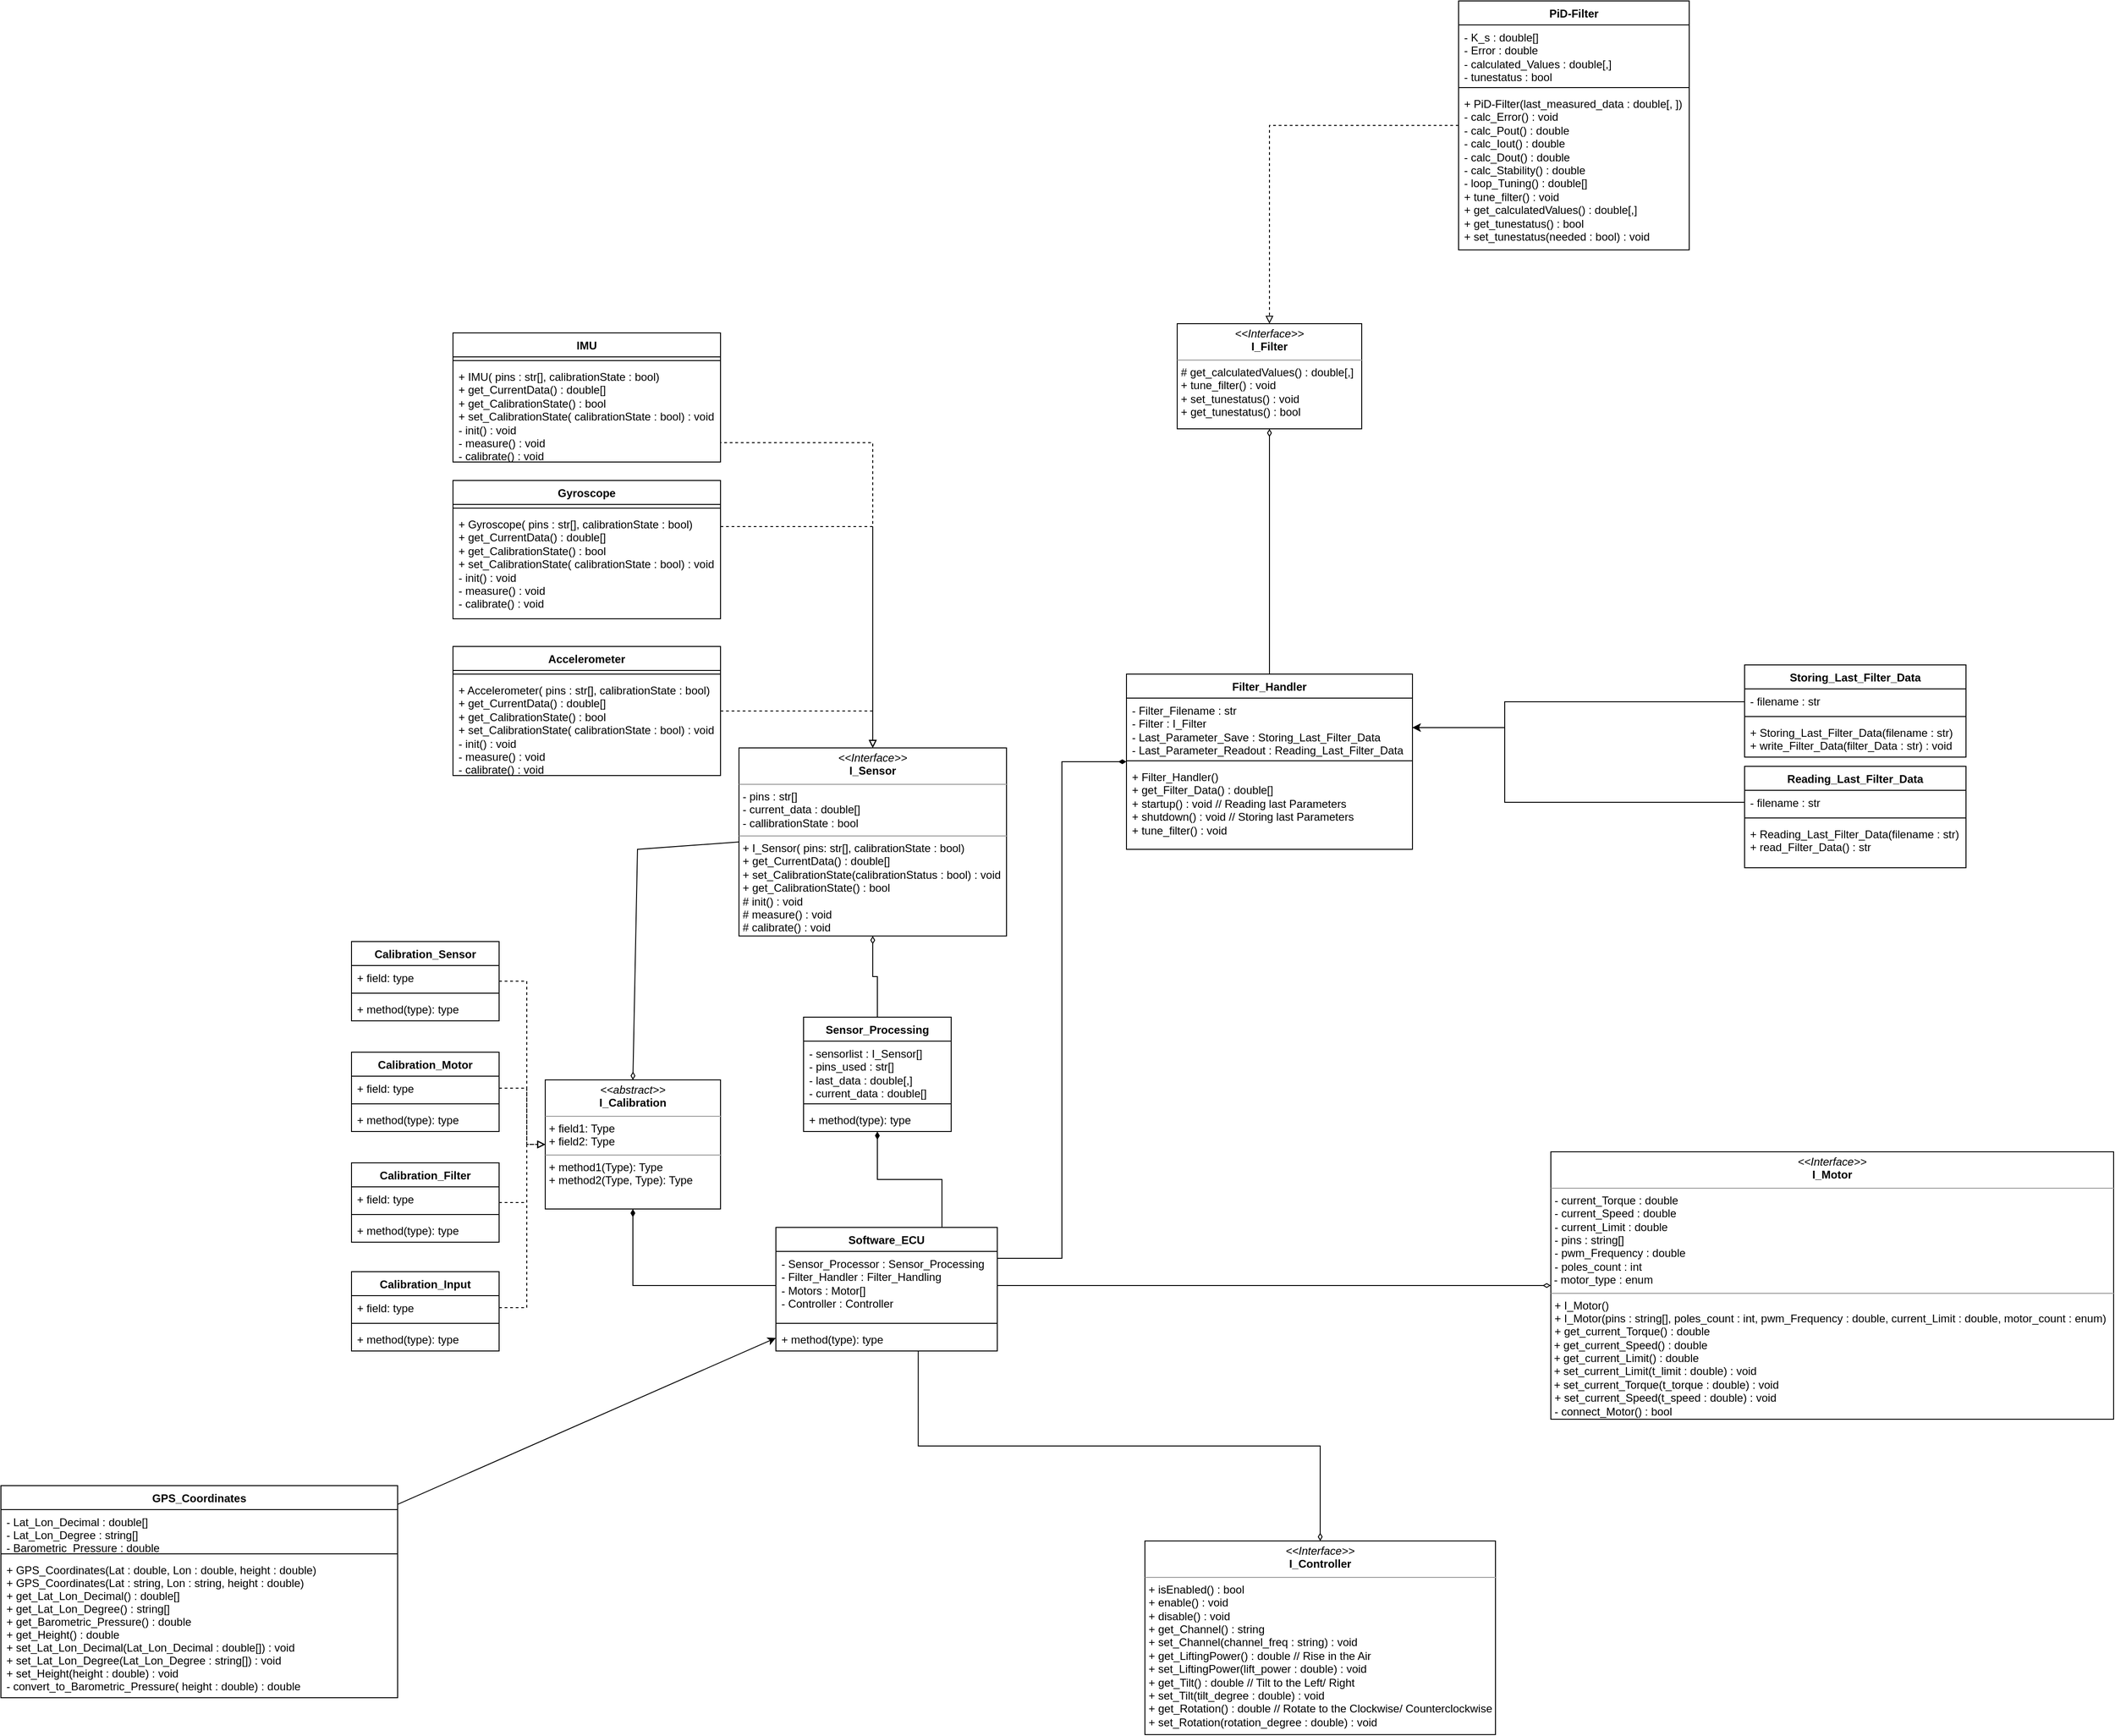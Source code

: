 <mxfile>
    <diagram name="Seite-1" id="ypyV-tqG9iYqlbsBcxX9">
        <mxGraphModel dx="1625" dy="1736" grid="1" gridSize="10" guides="1" tooltips="1" connect="1" arrows="1" fold="1" page="1" pageScale="1" pageWidth="827" pageHeight="1169" math="0" shadow="0">
            <root>
                <mxCell id="0"/>
                <mxCell id="1" parent="0"/>
                <mxCell id="d5j1PxIbvWyg9LzeXN8p-49" style="edgeStyle=orthogonalEdgeStyle;rounded=0;orthogonalLoop=1;jettySize=auto;html=1;startArrow=diamondThin;startFill=0;endArrow=none;endFill=0;" parent="1" source="d5j1PxIbvWyg9LzeXN8p-5" target="d5j1PxIbvWyg9LzeXN8p-45" edge="1">
                    <mxGeometry relative="1" as="geometry"/>
                </mxCell>
                <mxCell id="d5j1PxIbvWyg9LzeXN8p-5" value="&lt;p style=&quot;margin:0px;margin-top:4px;text-align:center;&quot;&gt;&lt;i&gt;&amp;lt;&amp;lt;Interface&amp;gt;&amp;gt;&lt;/i&gt;&lt;br&gt;&lt;b&gt;I_Sensor&lt;/b&gt;&lt;/p&gt;&lt;hr size=&quot;1&quot;&gt;&lt;p style=&quot;margin:0px;margin-left:4px;&quot;&gt;- pins : str[]&lt;br&gt;- current_data : double[]&lt;/p&gt;&lt;p style=&quot;margin:0px;margin-left:4px;&quot;&gt;- callibrationState : bool&lt;/p&gt;&lt;hr size=&quot;1&quot;&gt;&lt;p style=&quot;margin:0px;margin-left:4px;&quot;&gt;+ I_Sensor( pins: str[], calibrationState : bool)&lt;/p&gt;&lt;p style=&quot;margin:0px;margin-left:4px;&quot;&gt;+ get_CurrentData() : double[]&lt;/p&gt;&lt;p style=&quot;margin:0px;margin-left:4px;&quot;&gt;+ set_CalibrationState(calibrationStatus : bool) : void&lt;/p&gt;&lt;p style=&quot;margin:0px;margin-left:4px;&quot;&gt;+ get_CalibrationState() : bool&lt;/p&gt;&lt;p style=&quot;margin:0px;margin-left:4px;&quot;&gt;# init() : void&lt;/p&gt;&lt;p style=&quot;margin:0px;margin-left:4px;&quot;&gt;# measure() : void&lt;/p&gt;&lt;p style=&quot;margin:0px;margin-left:4px;&quot;&gt;# calibrate() : void&lt;/p&gt;" style="verticalAlign=top;align=left;overflow=fill;fontSize=12;fontFamily=Helvetica;html=1;whiteSpace=wrap;" parent="1" vertex="1">
                    <mxGeometry x="20" y="-210" width="290" height="204" as="geometry"/>
                </mxCell>
                <mxCell id="d5j1PxIbvWyg9LzeXN8p-52" style="edgeStyle=orthogonalEdgeStyle;rounded=0;orthogonalLoop=1;jettySize=auto;html=1;exitX=0.5;exitY=1;exitDx=0;exitDy=0;entryX=0.5;entryY=0;entryDx=0;entryDy=0;startArrow=diamondThin;startFill=0;endArrow=none;endFill=0;" parent="1" source="d5j1PxIbvWyg9LzeXN8p-10" target="d5j1PxIbvWyg9LzeXN8p-41" edge="1">
                    <mxGeometry relative="1" as="geometry"/>
                </mxCell>
                <mxCell id="d5j1PxIbvWyg9LzeXN8p-10" value="&lt;p style=&quot;margin:0px;margin-top:4px;text-align:center;&quot;&gt;&lt;i&gt;&amp;lt;&amp;lt;Interface&amp;gt;&amp;gt;&lt;/i&gt;&lt;br&gt;&lt;b&gt;I_Filter&lt;/b&gt;&lt;/p&gt;&lt;hr size=&quot;1&quot;&gt;&lt;p style=&quot;margin:0px;margin-left:4px;&quot;&gt;# get_calculatedValues() : double[,]&lt;/p&gt;&lt;p style=&quot;margin:0px;margin-left:4px;&quot;&gt;+ tune_filter() : void&lt;/p&gt;&lt;p style=&quot;margin:0px;margin-left:4px;&quot;&gt;+ set_tunestatus() : void&lt;/p&gt;&lt;p style=&quot;margin:0px;margin-left:4px;&quot;&gt;+ get_tunestatus() : bool&lt;/p&gt;" style="verticalAlign=top;align=left;overflow=fill;fontSize=12;fontFamily=Helvetica;html=1;whiteSpace=wrap;" parent="1" vertex="1">
                    <mxGeometry x="495" y="-670" width="200" height="114" as="geometry"/>
                </mxCell>
                <mxCell id="d5j1PxIbvWyg9LzeXN8p-19" style="edgeStyle=orthogonalEdgeStyle;rounded=0;orthogonalLoop=1;jettySize=auto;html=1;entryX=0.5;entryY=0;entryDx=0;entryDy=0;endArrow=block;endFill=0;dashed=1;" parent="1" source="d5j1PxIbvWyg9LzeXN8p-11" target="d5j1PxIbvWyg9LzeXN8p-10" edge="1">
                    <mxGeometry relative="1" as="geometry"/>
                </mxCell>
                <mxCell id="d5j1PxIbvWyg9LzeXN8p-11" value="PiD-Filter" style="swimlane;fontStyle=1;align=center;verticalAlign=top;childLayout=stackLayout;horizontal=1;startSize=26;horizontalStack=0;resizeParent=1;resizeParentMax=0;resizeLast=0;collapsible=1;marginBottom=0;whiteSpace=wrap;html=1;" parent="1" vertex="1">
                    <mxGeometry x="800" y="-1020" width="250" height="270" as="geometry"/>
                </mxCell>
                <mxCell id="d5j1PxIbvWyg9LzeXN8p-12" value="- K_s : double[]&lt;br&gt;- Error : double&lt;br&gt;- calculated_Values : double[,]&lt;br&gt;- tunestatus : bool" style="text;strokeColor=none;fillColor=none;align=left;verticalAlign=top;spacingLeft=4;spacingRight=4;overflow=hidden;rotatable=0;points=[[0,0.5],[1,0.5]];portConstraint=eastwest;whiteSpace=wrap;html=1;" parent="d5j1PxIbvWyg9LzeXN8p-11" vertex="1">
                    <mxGeometry y="26" width="250" height="64" as="geometry"/>
                </mxCell>
                <mxCell id="d5j1PxIbvWyg9LzeXN8p-13" value="" style="line;strokeWidth=1;fillColor=none;align=left;verticalAlign=middle;spacingTop=-1;spacingLeft=3;spacingRight=3;rotatable=0;labelPosition=right;points=[];portConstraint=eastwest;strokeColor=inherit;" parent="d5j1PxIbvWyg9LzeXN8p-11" vertex="1">
                    <mxGeometry y="90" width="250" height="8" as="geometry"/>
                </mxCell>
                <mxCell id="d5j1PxIbvWyg9LzeXN8p-14" value="+ PiD-Filter(last_measured_data : double[, ])&lt;br&gt;- calc_Error() : void&lt;br&gt;- calc_Pout() : double&lt;br&gt;- calc_Iout() : double&lt;br&gt;- calc_Dout() : double&lt;br&gt;- calc_Stability() : double&lt;br&gt;- loop_Tuning() : double[]&lt;br&gt;+ tune_filter() : void&lt;br style=&quot;border-color: var(--border-color);&quot;&gt;+ get_calculatedValues() : double[,]&lt;br&gt;+ get_tunestatus() : bool&lt;br&gt;+ set_tunestatus(needed : bool) : void" style="text;strokeColor=none;fillColor=none;align=left;verticalAlign=top;spacingLeft=4;spacingRight=4;overflow=hidden;rotatable=0;points=[[0,0.5],[1,0.5]];portConstraint=eastwest;whiteSpace=wrap;html=1;" parent="d5j1PxIbvWyg9LzeXN8p-11" vertex="1">
                    <mxGeometry y="98" width="250" height="172" as="geometry"/>
                </mxCell>
                <mxCell id="d5j1PxIbvWyg9LzeXN8p-21" value="Software_ECU" style="swimlane;fontStyle=1;align=center;verticalAlign=top;childLayout=stackLayout;horizontal=1;startSize=26;horizontalStack=0;resizeParent=1;resizeParentMax=0;resizeLast=0;collapsible=1;marginBottom=0;whiteSpace=wrap;html=1;" parent="1" vertex="1">
                    <mxGeometry x="60" y="310" width="240" height="134" as="geometry"/>
                </mxCell>
                <mxCell id="d5j1PxIbvWyg9LzeXN8p-22" value="- Sensor_Processor : Sensor_Processing&lt;br&gt;- Filter_Handler : Filter_Handling&lt;br&gt;- Motors : Motor[]&lt;br&gt;- Controller : Controller" style="text;strokeColor=none;fillColor=none;align=left;verticalAlign=top;spacingLeft=4;spacingRight=4;overflow=hidden;rotatable=0;points=[[0,0.5],[1,0.5]];portConstraint=eastwest;whiteSpace=wrap;html=1;" parent="d5j1PxIbvWyg9LzeXN8p-21" vertex="1">
                    <mxGeometry y="26" width="240" height="74" as="geometry"/>
                </mxCell>
                <mxCell id="d5j1PxIbvWyg9LzeXN8p-23" value="" style="line;strokeWidth=1;fillColor=none;align=left;verticalAlign=middle;spacingTop=-1;spacingLeft=3;spacingRight=3;rotatable=0;labelPosition=right;points=[];portConstraint=eastwest;strokeColor=inherit;" parent="d5j1PxIbvWyg9LzeXN8p-21" vertex="1">
                    <mxGeometry y="100" width="240" height="8" as="geometry"/>
                </mxCell>
                <mxCell id="d5j1PxIbvWyg9LzeXN8p-24" value="+ method(type): type" style="text;strokeColor=none;fillColor=none;align=left;verticalAlign=top;spacingLeft=4;spacingRight=4;overflow=hidden;rotatable=0;points=[[0,0.5],[1,0.5]];portConstraint=eastwest;whiteSpace=wrap;html=1;" parent="d5j1PxIbvWyg9LzeXN8p-21" vertex="1">
                    <mxGeometry y="108" width="240" height="26" as="geometry"/>
                </mxCell>
                <mxCell id="d5j1PxIbvWyg9LzeXN8p-29" style="edgeStyle=orthogonalEdgeStyle;rounded=0;orthogonalLoop=1;jettySize=auto;html=1;entryX=1;entryY=0.5;entryDx=0;entryDy=0;startArrow=diamondThin;startFill=0;endArrow=none;endFill=0;" parent="1" source="d5j1PxIbvWyg9LzeXN8p-25" target="d5j1PxIbvWyg9LzeXN8p-22" edge="1">
                    <mxGeometry relative="1" as="geometry"/>
                </mxCell>
                <mxCell id="d5j1PxIbvWyg9LzeXN8p-25" value="&lt;p style=&quot;margin:0px;margin-top:4px;text-align:center;&quot;&gt;&lt;i&gt;&amp;lt;&amp;lt;Interface&amp;gt;&amp;gt;&lt;/i&gt;&lt;br&gt;&lt;b&gt;I_Motor&lt;/b&gt;&lt;/p&gt;&lt;hr size=&quot;1&quot;&gt;&lt;p style=&quot;margin:0px;margin-left:4px;&quot;&gt;- current_Torque : double&lt;/p&gt;&lt;p style=&quot;margin:0px;margin-left:4px;&quot;&gt;- current_Speed : double&lt;/p&gt;&lt;p style=&quot;border-color: var(--border-color); margin: 0px 0px 0px 4px;&quot;&gt;- current_Limit : double&lt;/p&gt;&lt;p style=&quot;margin:0px;margin-left:4px;&quot;&gt;- pins : string[]&lt;br&gt;&lt;/p&gt;&lt;p style=&quot;margin:0px;margin-left:4px;&quot;&gt;- pwm_Frequency : double&lt;/p&gt;&lt;p style=&quot;margin:0px;margin-left:4px;&quot;&gt;&lt;span style=&quot;background-color: initial;&quot;&gt;- poles_count : int&lt;/span&gt;&lt;br&gt;&lt;/p&gt;&amp;nbsp;- motor_type : enum&lt;hr size=&quot;1&quot;&gt;&lt;p style=&quot;margin:0px;margin-left:4px;&quot;&gt;+ I_Motor()&lt;/p&gt;&lt;p style=&quot;margin:0px;margin-left:4px;&quot;&gt;+ I_Motor(pins : string[], poles_count : int, pwm_Frequency : double, current_Limit : double, motor_count : enum)&lt;/p&gt;&lt;p style=&quot;margin:0px;margin-left:4px;&quot;&gt;+ get_current_Torque() : double&lt;/p&gt;&lt;p style=&quot;margin:0px;margin-left:4px;&quot;&gt;&lt;/p&gt;&amp;nbsp;+ get_current_Speed() : double&lt;br&gt;&amp;nbsp;+ get_current_Limit() : double&lt;br style=&quot;border-color: var(--border-color);&quot;&gt;&amp;nbsp;+ set_current_Limit(t_limit : double) : void&lt;br&gt;&amp;nbsp;+ set_current_Torque(t_torque : double) : void&lt;br&gt;&lt;p style=&quot;margin:0px;margin-left:4px;&quot;&gt;+ set_current_Speed(t_speed : double) : void&lt;br&gt;&lt;/p&gt;&lt;p style=&quot;margin:0px;margin-left:4px;&quot;&gt;- connect_Motor() : bool&lt;/p&gt;&lt;p style=&quot;margin:0px;margin-left:4px;&quot;&gt;&lt;br&gt;&lt;/p&gt;" style="verticalAlign=top;align=left;overflow=fill;fontSize=12;fontFamily=Helvetica;html=1;whiteSpace=wrap;" parent="1" vertex="1">
                    <mxGeometry x="900" y="228" width="610" height="290" as="geometry"/>
                </mxCell>
                <mxCell id="d5j1PxIbvWyg9LzeXN8p-30" style="edgeStyle=orthogonalEdgeStyle;rounded=0;orthogonalLoop=1;jettySize=auto;html=1;entryX=0.643;entryY=0.984;entryDx=0;entryDy=0;startArrow=diamondThin;startFill=0;endArrow=none;endFill=0;entryPerimeter=0;" parent="1" source="d5j1PxIbvWyg9LzeXN8p-26" target="d5j1PxIbvWyg9LzeXN8p-24" edge="1">
                    <mxGeometry relative="1" as="geometry"/>
                </mxCell>
                <mxCell id="d5j1PxIbvWyg9LzeXN8p-26" value="&lt;p style=&quot;margin:0px;margin-top:4px;text-align:center;&quot;&gt;&lt;i&gt;&amp;lt;&amp;lt;Interface&amp;gt;&amp;gt;&lt;/i&gt;&lt;br&gt;&lt;b&gt;I_Controller&lt;/b&gt;&lt;/p&gt;&lt;hr size=&quot;1&quot;&gt;&lt;p style=&quot;margin:0px;margin-left:4px;&quot;&gt;+ isEnabled() : bool&lt;/p&gt;&lt;p style=&quot;margin:0px;margin-left:4px;&quot;&gt;+ enable() : void&lt;/p&gt;&lt;p style=&quot;margin:0px;margin-left:4px;&quot;&gt;+ disable() : void&lt;/p&gt;&lt;p style=&quot;margin:0px;margin-left:4px;&quot;&gt;+ get_Channel() : string&lt;/p&gt;&lt;p style=&quot;margin:0px;margin-left:4px;&quot;&gt;+ set_Channel(channel_freq : string) : void&lt;/p&gt;&lt;p style=&quot;margin:0px;margin-left:4px;&quot;&gt;+ get_LiftingPower() : double // Rise in the Air&lt;/p&gt;&lt;p style=&quot;scrollbar-color: light-dark(#e2e2e2, #4b4b4b)&lt;br/&gt;&#x9;&#x9;&#x9;&#x9;&#x9;light-dark(#fbfbfb, var(--dark-panel-color)); margin: 0px 0px 0px 4px;&quot;&gt;+ set_LiftingPower(lift_power : double) : void&lt;/p&gt;&lt;p style=&quot;scrollbar-color: light-dark(#e2e2e2, #4b4b4b)&lt;br/&gt;&#x9;&#x9;&#x9;&#x9;&#x9;light-dark(#fbfbfb, var(--dark-panel-color)); margin: 0px 0px 0px 4px;&quot;&gt;+ get_Tilt() : double // Tilt to the Left/ Right&lt;/p&gt;&lt;p style=&quot;scrollbar-color: light-dark(#e2e2e2, #4b4b4b)&lt;br/&gt;&#x9;&#x9;&#x9;&#x9;&#x9;light-dark(#fbfbfb, var(--dark-panel-color)); margin: 0px 0px 0px 4px;&quot;&gt;+ set_Tilt(tilt_degree : double) : void&lt;/p&gt;&lt;p style=&quot;scrollbar-color: light-dark(#e2e2e2, #4b4b4b)&lt;br/&gt;&#x9;&#x9;&#x9;&#x9;&#x9;light-dark(#fbfbfb, var(--dark-panel-color)); margin: 0px 0px 0px 4px;&quot;&gt;+ get_Rotation() : double // Rotate to the Clockwise/ Counterclockwise&lt;/p&gt;&lt;p style=&quot;scrollbar-color: light-dark(#e2e2e2, #4b4b4b)&lt;br/&gt;&#x9;&#x9;&#x9;&#x9;&#x9;light-dark(#fbfbfb, var(--dark-panel-color)); margin: 0px 0px 0px 4px;&quot;&gt;+ set_Rotation(rotation_degree : double) : void&lt;/p&gt;&lt;p style=&quot;scrollbar-color: light-dark(#e2e2e2, #4b4b4b)&lt;br/&gt;&#x9;&#x9;&#x9;&#x9;&#x9;light-dark(#fbfbfb, var(--dark-panel-color)); margin: 0px 0px 0px 4px;&quot;&gt;&lt;br style=&quot;color: rgb(63, 63, 63); scrollbar-color: light-dark(#e2e2e2, #4b4b4b)&lt;br/&gt;&#x9;&#x9;&#x9;&#x9;&#x9;light-dark(#fbfbfb, var(--dark-panel-color));&quot;&gt;&lt;/p&gt;" style="verticalAlign=top;align=left;overflow=fill;fontSize=12;fontFamily=Helvetica;html=1;whiteSpace=wrap;" parent="1" vertex="1">
                    <mxGeometry x="460" y="650" width="380" height="210" as="geometry"/>
                </mxCell>
                <mxCell id="d5j1PxIbvWyg9LzeXN8p-54" style="edgeStyle=orthogonalEdgeStyle;rounded=0;orthogonalLoop=1;jettySize=auto;html=1;entryX=1;entryY=0.5;entryDx=0;entryDy=0;exitX=0;exitY=0.5;exitDx=0;exitDy=0;" parent="1" source="d5j1PxIbvWyg9LzeXN8p-32" target="d5j1PxIbvWyg9LzeXN8p-42" edge="1">
                    <mxGeometry relative="1" as="geometry">
                        <Array as="points">
                            <mxPoint x="850" y="-151"/>
                            <mxPoint x="850" y="-232"/>
                        </Array>
                    </mxGeometry>
                </mxCell>
                <mxCell id="d5j1PxIbvWyg9LzeXN8p-31" value="Reading_Last_Filter_Data" style="swimlane;fontStyle=1;align=center;verticalAlign=top;childLayout=stackLayout;horizontal=1;startSize=26;horizontalStack=0;resizeParent=1;resizeParentMax=0;resizeLast=0;collapsible=1;marginBottom=0;whiteSpace=wrap;html=1;" parent="1" vertex="1">
                    <mxGeometry x="1110" y="-190" width="240" height="110" as="geometry"/>
                </mxCell>
                <mxCell id="d5j1PxIbvWyg9LzeXN8p-32" value="- filename : str" style="text;strokeColor=none;fillColor=none;align=left;verticalAlign=top;spacingLeft=4;spacingRight=4;overflow=hidden;rotatable=0;points=[[0,0.5],[1,0.5]];portConstraint=eastwest;whiteSpace=wrap;html=1;" parent="d5j1PxIbvWyg9LzeXN8p-31" vertex="1">
                    <mxGeometry y="26" width="240" height="26" as="geometry"/>
                </mxCell>
                <mxCell id="d5j1PxIbvWyg9LzeXN8p-33" value="" style="line;strokeWidth=1;fillColor=none;align=left;verticalAlign=middle;spacingTop=-1;spacingLeft=3;spacingRight=3;rotatable=0;labelPosition=right;points=[];portConstraint=eastwest;strokeColor=inherit;" parent="d5j1PxIbvWyg9LzeXN8p-31" vertex="1">
                    <mxGeometry y="52" width="240" height="8" as="geometry"/>
                </mxCell>
                <mxCell id="d5j1PxIbvWyg9LzeXN8p-34" value="+ Reading_Last_Filter_Data(filename : str)&lt;br&gt;+ read_Filter_Data() : str" style="text;strokeColor=none;fillColor=none;align=left;verticalAlign=top;spacingLeft=4;spacingRight=4;overflow=hidden;rotatable=0;points=[[0,0.5],[1,0.5]];portConstraint=eastwest;whiteSpace=wrap;html=1;" parent="d5j1PxIbvWyg9LzeXN8p-31" vertex="1">
                    <mxGeometry y="60" width="240" height="50" as="geometry"/>
                </mxCell>
                <mxCell id="d5j1PxIbvWyg9LzeXN8p-53" style="edgeStyle=orthogonalEdgeStyle;rounded=0;orthogonalLoop=1;jettySize=auto;html=1;entryX=1;entryY=0.5;entryDx=0;entryDy=0;exitX=0;exitY=0.5;exitDx=0;exitDy=0;" parent="1" source="d5j1PxIbvWyg9LzeXN8p-37" target="d5j1PxIbvWyg9LzeXN8p-42" edge="1">
                    <mxGeometry relative="1" as="geometry">
                        <Array as="points">
                            <mxPoint x="850" y="-260"/>
                            <mxPoint x="850" y="-232"/>
                        </Array>
                    </mxGeometry>
                </mxCell>
                <mxCell id="d5j1PxIbvWyg9LzeXN8p-36" value="Storing_Last_Filter_Data" style="swimlane;fontStyle=1;align=center;verticalAlign=top;childLayout=stackLayout;horizontal=1;startSize=26;horizontalStack=0;resizeParent=1;resizeParentMax=0;resizeLast=0;collapsible=1;marginBottom=0;whiteSpace=wrap;html=1;" parent="1" vertex="1">
                    <mxGeometry x="1110" y="-300" width="240" height="100" as="geometry"/>
                </mxCell>
                <mxCell id="d5j1PxIbvWyg9LzeXN8p-37" value="- filename : str" style="text;strokeColor=none;fillColor=none;align=left;verticalAlign=top;spacingLeft=4;spacingRight=4;overflow=hidden;rotatable=0;points=[[0,0.5],[1,0.5]];portConstraint=eastwest;whiteSpace=wrap;html=1;" parent="d5j1PxIbvWyg9LzeXN8p-36" vertex="1">
                    <mxGeometry y="26" width="240" height="26" as="geometry"/>
                </mxCell>
                <mxCell id="d5j1PxIbvWyg9LzeXN8p-38" value="" style="line;strokeWidth=1;fillColor=none;align=left;verticalAlign=middle;spacingTop=-1;spacingLeft=3;spacingRight=3;rotatable=0;labelPosition=right;points=[];portConstraint=eastwest;strokeColor=inherit;" parent="d5j1PxIbvWyg9LzeXN8p-36" vertex="1">
                    <mxGeometry y="52" width="240" height="8" as="geometry"/>
                </mxCell>
                <mxCell id="d5j1PxIbvWyg9LzeXN8p-39" value="+ Storing_Last_Filter_Data(filename : str)&lt;br&gt;+ write_Filter_Data(filter_Data : str) : void" style="text;strokeColor=none;fillColor=none;align=left;verticalAlign=top;spacingLeft=4;spacingRight=4;overflow=hidden;rotatable=0;points=[[0,0.5],[1,0.5]];portConstraint=eastwest;whiteSpace=wrap;html=1;" parent="d5j1PxIbvWyg9LzeXN8p-36" vertex="1">
                    <mxGeometry y="60" width="240" height="40" as="geometry"/>
                </mxCell>
                <mxCell id="d5j1PxIbvWyg9LzeXN8p-50" style="edgeStyle=orthogonalEdgeStyle;rounded=0;orthogonalLoop=1;jettySize=auto;html=1;entryX=1;entryY=0.25;entryDx=0;entryDy=0;startArrow=diamondThin;startFill=1;endArrow=none;endFill=0;" parent="1" source="d5j1PxIbvWyg9LzeXN8p-41" target="d5j1PxIbvWyg9LzeXN8p-21" edge="1">
                    <mxGeometry relative="1" as="geometry"/>
                </mxCell>
                <mxCell id="d5j1PxIbvWyg9LzeXN8p-41" value="Filter_Handler" style="swimlane;fontStyle=1;align=center;verticalAlign=top;childLayout=stackLayout;horizontal=1;startSize=26;horizontalStack=0;resizeParent=1;resizeParentMax=0;resizeLast=0;collapsible=1;marginBottom=0;whiteSpace=wrap;html=1;" parent="1" vertex="1">
                    <mxGeometry x="440" y="-290" width="310" height="190" as="geometry"/>
                </mxCell>
                <mxCell id="d5j1PxIbvWyg9LzeXN8p-42" value="- Filter_Filename : str&lt;br&gt;- Filter : I_Filter&lt;br&gt;- Last_Parameter_Save : Storing_Last_Filter_Data&amp;nbsp;&lt;br&gt;- Last_Parameter_Readout : Reading_Last_Filter_Data" style="text;strokeColor=none;fillColor=none;align=left;verticalAlign=top;spacingLeft=4;spacingRight=4;overflow=hidden;rotatable=0;points=[[0,0.5],[1,0.5]];portConstraint=eastwest;whiteSpace=wrap;html=1;" parent="d5j1PxIbvWyg9LzeXN8p-41" vertex="1">
                    <mxGeometry y="26" width="310" height="64" as="geometry"/>
                </mxCell>
                <mxCell id="d5j1PxIbvWyg9LzeXN8p-43" value="" style="line;strokeWidth=1;fillColor=none;align=left;verticalAlign=middle;spacingTop=-1;spacingLeft=3;spacingRight=3;rotatable=0;labelPosition=right;points=[];portConstraint=eastwest;strokeColor=inherit;" parent="d5j1PxIbvWyg9LzeXN8p-41" vertex="1">
                    <mxGeometry y="90" width="310" height="8" as="geometry"/>
                </mxCell>
                <mxCell id="d5j1PxIbvWyg9LzeXN8p-44" value="+ Filter_Handler()&lt;br&gt;+ get_Filter_Data() : double[]&lt;br&gt;+ startup() : void // Reading last Parameters&lt;br&gt;+ shutdown() : void // Storing last Parameters&lt;br&gt;+ tune_filter() : void" style="text;strokeColor=none;fillColor=none;align=left;verticalAlign=top;spacingLeft=4;spacingRight=4;overflow=hidden;rotatable=0;points=[[0,0.5],[1,0.5]];portConstraint=eastwest;whiteSpace=wrap;html=1;" parent="d5j1PxIbvWyg9LzeXN8p-41" vertex="1">
                    <mxGeometry y="98" width="310" height="92" as="geometry"/>
                </mxCell>
                <mxCell id="d5j1PxIbvWyg9LzeXN8p-51" style="edgeStyle=orthogonalEdgeStyle;rounded=0;orthogonalLoop=1;jettySize=auto;html=1;entryX=0.75;entryY=0;entryDx=0;entryDy=0;startArrow=diamondThin;startFill=1;endArrow=none;endFill=0;" parent="1" source="d5j1PxIbvWyg9LzeXN8p-45" target="d5j1PxIbvWyg9LzeXN8p-21" edge="1">
                    <mxGeometry relative="1" as="geometry"/>
                </mxCell>
                <mxCell id="d5j1PxIbvWyg9LzeXN8p-45" value="Sensor_Processing" style="swimlane;fontStyle=1;align=center;verticalAlign=top;childLayout=stackLayout;horizontal=1;startSize=26;horizontalStack=0;resizeParent=1;resizeParentMax=0;resizeLast=0;collapsible=1;marginBottom=0;whiteSpace=wrap;html=1;" parent="1" vertex="1">
                    <mxGeometry x="90" y="82" width="160" height="124" as="geometry"/>
                </mxCell>
                <mxCell id="d5j1PxIbvWyg9LzeXN8p-46" value="- sensorlist : I_Sensor[]&lt;br&gt;- pins_used : str[]&lt;br&gt;- last_data : double[,]&lt;br&gt;- current_data : double[]" style="text;strokeColor=none;fillColor=none;align=left;verticalAlign=top;spacingLeft=4;spacingRight=4;overflow=hidden;rotatable=0;points=[[0,0.5],[1,0.5]];portConstraint=eastwest;whiteSpace=wrap;html=1;" parent="d5j1PxIbvWyg9LzeXN8p-45" vertex="1">
                    <mxGeometry y="26" width="160" height="64" as="geometry"/>
                </mxCell>
                <mxCell id="d5j1PxIbvWyg9LzeXN8p-47" value="" style="line;strokeWidth=1;fillColor=none;align=left;verticalAlign=middle;spacingTop=-1;spacingLeft=3;spacingRight=3;rotatable=0;labelPosition=right;points=[];portConstraint=eastwest;strokeColor=inherit;" parent="d5j1PxIbvWyg9LzeXN8p-45" vertex="1">
                    <mxGeometry y="90" width="160" height="8" as="geometry"/>
                </mxCell>
                <mxCell id="d5j1PxIbvWyg9LzeXN8p-48" value="+ method(type): type" style="text;strokeColor=none;fillColor=none;align=left;verticalAlign=top;spacingLeft=4;spacingRight=4;overflow=hidden;rotatable=0;points=[[0,0.5],[1,0.5]];portConstraint=eastwest;whiteSpace=wrap;html=1;" parent="d5j1PxIbvWyg9LzeXN8p-45" vertex="1">
                    <mxGeometry y="98" width="160" height="26" as="geometry"/>
                </mxCell>
                <mxCell id="d5j1PxIbvWyg9LzeXN8p-67" style="edgeStyle=orthogonalEdgeStyle;rounded=0;orthogonalLoop=1;jettySize=auto;html=1;entryX=0.5;entryY=0;entryDx=0;entryDy=0;dashed=1;endArrow=block;endFill=0;" parent="1" source="d5j1PxIbvWyg9LzeXN8p-55" target="d5j1PxIbvWyg9LzeXN8p-5" edge="1">
                    <mxGeometry relative="1" as="geometry">
                        <Array as="points">
                            <mxPoint x="165" y="-250"/>
                        </Array>
                    </mxGeometry>
                </mxCell>
                <mxCell id="d5j1PxIbvWyg9LzeXN8p-55" value="Accelerometer" style="swimlane;fontStyle=1;align=center;verticalAlign=top;childLayout=stackLayout;horizontal=1;startSize=26;horizontalStack=0;resizeParent=1;resizeParentMax=0;resizeLast=0;collapsible=1;marginBottom=0;whiteSpace=wrap;html=1;" parent="1" vertex="1">
                    <mxGeometry x="-290" y="-320" width="290" height="140" as="geometry"/>
                </mxCell>
                <mxCell id="d5j1PxIbvWyg9LzeXN8p-57" value="" style="line;strokeWidth=1;fillColor=none;align=left;verticalAlign=middle;spacingTop=-1;spacingLeft=3;spacingRight=3;rotatable=0;labelPosition=right;points=[];portConstraint=eastwest;strokeColor=inherit;" parent="d5j1PxIbvWyg9LzeXN8p-55" vertex="1">
                    <mxGeometry y="26" width="290" height="8" as="geometry"/>
                </mxCell>
                <mxCell id="d5j1PxIbvWyg9LzeXN8p-58" value="+ Accelerometer( pins : str[], calibrationState : bool)&lt;br&gt;+ get_CurrentData() : double[]&lt;br&gt;+ get_CalibrationState() : bool&lt;br&gt;+ set_CalibrationState( calibrationState : bool) : void&lt;br&gt;- init() : void&lt;br&gt;- measure() : void&lt;div&gt;- calibrate() : void&lt;/div&gt;" style="text;strokeColor=none;fillColor=none;align=left;verticalAlign=top;spacingLeft=4;spacingRight=4;overflow=hidden;rotatable=0;points=[[0,0.5],[1,0.5]];portConstraint=eastwest;whiteSpace=wrap;html=1;" parent="d5j1PxIbvWyg9LzeXN8p-55" vertex="1">
                    <mxGeometry y="34" width="290" height="106" as="geometry"/>
                </mxCell>
                <mxCell id="d5j1PxIbvWyg9LzeXN8p-68" style="edgeStyle=orthogonalEdgeStyle;rounded=0;orthogonalLoop=1;jettySize=auto;html=1;entryX=0.5;entryY=0;entryDx=0;entryDy=0;endArrow=block;endFill=0;dashed=1;" parent="1" source="d5j1PxIbvWyg9LzeXN8p-96" target="d5j1PxIbvWyg9LzeXN8p-5" edge="1">
                    <mxGeometry relative="1" as="geometry">
                        <mxPoint x="110" y="-357" as="sourcePoint"/>
                        <Array as="points">
                            <mxPoint x="165" y="-450"/>
                        </Array>
                    </mxGeometry>
                </mxCell>
                <mxCell id="d5j1PxIbvWyg9LzeXN8p-69" style="edgeStyle=orthogonalEdgeStyle;rounded=0;orthogonalLoop=1;jettySize=auto;html=1;entryX=0.5;entryY=0;entryDx=0;entryDy=0;dashed=1;endArrow=block;endFill=0;exitX=1;exitY=0.5;exitDx=0;exitDy=0;" parent="1" source="d5j1PxIbvWyg9LzeXN8p-103" target="d5j1PxIbvWyg9LzeXN8p-5" edge="1">
                    <mxGeometry relative="1" as="geometry">
                        <mxPoint x="110" y="-457.0" as="sourcePoint"/>
                        <Array as="points">
                            <mxPoint x="165" y="-541"/>
                        </Array>
                    </mxGeometry>
                </mxCell>
                <mxCell id="d5j1PxIbvWyg9LzeXN8p-91" style="edgeStyle=orthogonalEdgeStyle;rounded=0;orthogonalLoop=1;jettySize=auto;html=1;entryX=0;entryY=0.5;entryDx=0;entryDy=0;startArrow=diamondThin;startFill=1;endArrow=none;endFill=0;" parent="1" source="d5j1PxIbvWyg9LzeXN8p-74" target="d5j1PxIbvWyg9LzeXN8p-22" edge="1">
                    <mxGeometry relative="1" as="geometry"/>
                </mxCell>
                <mxCell id="7" style="edgeStyle=none;html=1;exitX=0.5;exitY=0;exitDx=0;exitDy=0;entryX=0;entryY=0.5;entryDx=0;entryDy=0;rounded=0;curved=0;endArrow=none;endFill=0;startArrow=diamondThin;startFill=0;" parent="1" source="d5j1PxIbvWyg9LzeXN8p-74" target="d5j1PxIbvWyg9LzeXN8p-5" edge="1">
                    <mxGeometry relative="1" as="geometry">
                        <Array as="points">
                            <mxPoint x="-90" y="-100"/>
                        </Array>
                    </mxGeometry>
                </mxCell>
                <mxCell id="d5j1PxIbvWyg9LzeXN8p-74" value="&lt;p style=&quot;margin:0px;margin-top:4px;text-align:center;&quot;&gt;&lt;i&gt;&amp;lt;&amp;lt;abstract&amp;gt;&amp;gt;&lt;/i&gt;&lt;br&gt;&lt;b&gt;I_Calibration&lt;/b&gt;&lt;/p&gt;&lt;hr size=&quot;1&quot;&gt;&lt;p style=&quot;margin:0px;margin-left:4px;&quot;&gt;+ field1: Type&lt;br&gt;+ field2: Type&lt;/p&gt;&lt;hr size=&quot;1&quot;&gt;&lt;p style=&quot;margin:0px;margin-left:4px;&quot;&gt;+ method1(Type): Type&lt;br&gt;+ method2(Type, Type): Type&lt;/p&gt;" style="verticalAlign=top;align=left;overflow=fill;fontSize=12;fontFamily=Helvetica;html=1;whiteSpace=wrap;" parent="1" vertex="1">
                    <mxGeometry x="-190" y="150" width="190" height="140" as="geometry"/>
                </mxCell>
                <mxCell id="d5j1PxIbvWyg9LzeXN8p-92" style="edgeStyle=orthogonalEdgeStyle;rounded=0;orthogonalLoop=1;jettySize=auto;html=1;entryX=0;entryY=0.5;entryDx=0;entryDy=0;dashed=1;endArrow=block;endFill=0;" parent="1" source="d5j1PxIbvWyg9LzeXN8p-75" target="d5j1PxIbvWyg9LzeXN8p-74" edge="1">
                    <mxGeometry relative="1" as="geometry">
                        <Array as="points">
                            <mxPoint x="-210" y="43"/>
                            <mxPoint x="-210" y="220"/>
                        </Array>
                    </mxGeometry>
                </mxCell>
                <mxCell id="d5j1PxIbvWyg9LzeXN8p-75" value="Calibration_Sensor" style="swimlane;fontStyle=1;align=center;verticalAlign=top;childLayout=stackLayout;horizontal=1;startSize=26;horizontalStack=0;resizeParent=1;resizeParentMax=0;resizeLast=0;collapsible=1;marginBottom=0;whiteSpace=wrap;html=1;" parent="1" vertex="1">
                    <mxGeometry x="-400" width="160" height="86" as="geometry"/>
                </mxCell>
                <mxCell id="d5j1PxIbvWyg9LzeXN8p-76" value="+ field: type" style="text;strokeColor=none;fillColor=none;align=left;verticalAlign=top;spacingLeft=4;spacingRight=4;overflow=hidden;rotatable=0;points=[[0,0.5],[1,0.5]];portConstraint=eastwest;whiteSpace=wrap;html=1;" parent="d5j1PxIbvWyg9LzeXN8p-75" vertex="1">
                    <mxGeometry y="26" width="160" height="26" as="geometry"/>
                </mxCell>
                <mxCell id="d5j1PxIbvWyg9LzeXN8p-77" value="" style="line;strokeWidth=1;fillColor=none;align=left;verticalAlign=middle;spacingTop=-1;spacingLeft=3;spacingRight=3;rotatable=0;labelPosition=right;points=[];portConstraint=eastwest;strokeColor=inherit;" parent="d5j1PxIbvWyg9LzeXN8p-75" vertex="1">
                    <mxGeometry y="52" width="160" height="8" as="geometry"/>
                </mxCell>
                <mxCell id="d5j1PxIbvWyg9LzeXN8p-78" value="+ method(type): type" style="text;strokeColor=none;fillColor=none;align=left;verticalAlign=top;spacingLeft=4;spacingRight=4;overflow=hidden;rotatable=0;points=[[0,0.5],[1,0.5]];portConstraint=eastwest;whiteSpace=wrap;html=1;" parent="d5j1PxIbvWyg9LzeXN8p-75" vertex="1">
                    <mxGeometry y="60" width="160" height="26" as="geometry"/>
                </mxCell>
                <mxCell id="d5j1PxIbvWyg9LzeXN8p-79" value="Calibration_Motor" style="swimlane;fontStyle=1;align=center;verticalAlign=top;childLayout=stackLayout;horizontal=1;startSize=26;horizontalStack=0;resizeParent=1;resizeParentMax=0;resizeLast=0;collapsible=1;marginBottom=0;whiteSpace=wrap;html=1;" parent="1" vertex="1">
                    <mxGeometry x="-400" y="120" width="160" height="86" as="geometry"/>
                </mxCell>
                <mxCell id="d5j1PxIbvWyg9LzeXN8p-80" value="+ field: type" style="text;strokeColor=none;fillColor=none;align=left;verticalAlign=top;spacingLeft=4;spacingRight=4;overflow=hidden;rotatable=0;points=[[0,0.5],[1,0.5]];portConstraint=eastwest;whiteSpace=wrap;html=1;" parent="d5j1PxIbvWyg9LzeXN8p-79" vertex="1">
                    <mxGeometry y="26" width="160" height="26" as="geometry"/>
                </mxCell>
                <mxCell id="d5j1PxIbvWyg9LzeXN8p-81" value="" style="line;strokeWidth=1;fillColor=none;align=left;verticalAlign=middle;spacingTop=-1;spacingLeft=3;spacingRight=3;rotatable=0;labelPosition=right;points=[];portConstraint=eastwest;strokeColor=inherit;" parent="d5j1PxIbvWyg9LzeXN8p-79" vertex="1">
                    <mxGeometry y="52" width="160" height="8" as="geometry"/>
                </mxCell>
                <mxCell id="d5j1PxIbvWyg9LzeXN8p-82" value="+ method(type): type" style="text;strokeColor=none;fillColor=none;align=left;verticalAlign=top;spacingLeft=4;spacingRight=4;overflow=hidden;rotatable=0;points=[[0,0.5],[1,0.5]];portConstraint=eastwest;whiteSpace=wrap;html=1;" parent="d5j1PxIbvWyg9LzeXN8p-79" vertex="1">
                    <mxGeometry y="60" width="160" height="26" as="geometry"/>
                </mxCell>
                <mxCell id="d5j1PxIbvWyg9LzeXN8p-94" style="edgeStyle=orthogonalEdgeStyle;rounded=0;orthogonalLoop=1;jettySize=auto;html=1;endArrow=block;endFill=0;dashed=1;" parent="1" source="d5j1PxIbvWyg9LzeXN8p-83" target="d5j1PxIbvWyg9LzeXN8p-74" edge="1">
                    <mxGeometry relative="1" as="geometry">
                        <Array as="points">
                            <mxPoint x="-210" y="283"/>
                            <mxPoint x="-210" y="220"/>
                        </Array>
                    </mxGeometry>
                </mxCell>
                <mxCell id="d5j1PxIbvWyg9LzeXN8p-83" value="Calibration_Filter" style="swimlane;fontStyle=1;align=center;verticalAlign=top;childLayout=stackLayout;horizontal=1;startSize=26;horizontalStack=0;resizeParent=1;resizeParentMax=0;resizeLast=0;collapsible=1;marginBottom=0;whiteSpace=wrap;html=1;" parent="1" vertex="1">
                    <mxGeometry x="-400" y="240" width="160" height="86" as="geometry"/>
                </mxCell>
                <mxCell id="d5j1PxIbvWyg9LzeXN8p-84" value="+ field: type" style="text;strokeColor=none;fillColor=none;align=left;verticalAlign=top;spacingLeft=4;spacingRight=4;overflow=hidden;rotatable=0;points=[[0,0.5],[1,0.5]];portConstraint=eastwest;whiteSpace=wrap;html=1;" parent="d5j1PxIbvWyg9LzeXN8p-83" vertex="1">
                    <mxGeometry y="26" width="160" height="26" as="geometry"/>
                </mxCell>
                <mxCell id="d5j1PxIbvWyg9LzeXN8p-85" value="" style="line;strokeWidth=1;fillColor=none;align=left;verticalAlign=middle;spacingTop=-1;spacingLeft=3;spacingRight=3;rotatable=0;labelPosition=right;points=[];portConstraint=eastwest;strokeColor=inherit;" parent="d5j1PxIbvWyg9LzeXN8p-83" vertex="1">
                    <mxGeometry y="52" width="160" height="8" as="geometry"/>
                </mxCell>
                <mxCell id="d5j1PxIbvWyg9LzeXN8p-86" value="+ method(type): type" style="text;strokeColor=none;fillColor=none;align=left;verticalAlign=top;spacingLeft=4;spacingRight=4;overflow=hidden;rotatable=0;points=[[0,0.5],[1,0.5]];portConstraint=eastwest;whiteSpace=wrap;html=1;" parent="d5j1PxIbvWyg9LzeXN8p-83" vertex="1">
                    <mxGeometry y="60" width="160" height="26" as="geometry"/>
                </mxCell>
                <mxCell id="d5j1PxIbvWyg9LzeXN8p-87" value="Calibration_Input" style="swimlane;fontStyle=1;align=center;verticalAlign=top;childLayout=stackLayout;horizontal=1;startSize=26;horizontalStack=0;resizeParent=1;resizeParentMax=0;resizeLast=0;collapsible=1;marginBottom=0;whiteSpace=wrap;html=1;" parent="1" vertex="1">
                    <mxGeometry x="-400" y="358" width="160" height="86" as="geometry"/>
                </mxCell>
                <mxCell id="d5j1PxIbvWyg9LzeXN8p-88" value="+ field: type" style="text;strokeColor=none;fillColor=none;align=left;verticalAlign=top;spacingLeft=4;spacingRight=4;overflow=hidden;rotatable=0;points=[[0,0.5],[1,0.5]];portConstraint=eastwest;whiteSpace=wrap;html=1;" parent="d5j1PxIbvWyg9LzeXN8p-87" vertex="1">
                    <mxGeometry y="26" width="160" height="26" as="geometry"/>
                </mxCell>
                <mxCell id="d5j1PxIbvWyg9LzeXN8p-89" value="" style="line;strokeWidth=1;fillColor=none;align=left;verticalAlign=middle;spacingTop=-1;spacingLeft=3;spacingRight=3;rotatable=0;labelPosition=right;points=[];portConstraint=eastwest;strokeColor=inherit;" parent="d5j1PxIbvWyg9LzeXN8p-87" vertex="1">
                    <mxGeometry y="52" width="160" height="8" as="geometry"/>
                </mxCell>
                <mxCell id="d5j1PxIbvWyg9LzeXN8p-90" value="+ method(type): type" style="text;strokeColor=none;fillColor=none;align=left;verticalAlign=top;spacingLeft=4;spacingRight=4;overflow=hidden;rotatable=0;points=[[0,0.5],[1,0.5]];portConstraint=eastwest;whiteSpace=wrap;html=1;" parent="d5j1PxIbvWyg9LzeXN8p-87" vertex="1">
                    <mxGeometry y="60" width="160" height="26" as="geometry"/>
                </mxCell>
                <mxCell id="d5j1PxIbvWyg9LzeXN8p-93" style="edgeStyle=orthogonalEdgeStyle;rounded=0;orthogonalLoop=1;jettySize=auto;html=1;entryX=0;entryY=0.5;entryDx=0;entryDy=0;dashed=1;endArrow=block;endFill=0;" parent="1" source="d5j1PxIbvWyg9LzeXN8p-80" target="d5j1PxIbvWyg9LzeXN8p-74" edge="1">
                    <mxGeometry relative="1" as="geometry">
                        <Array as="points">
                            <mxPoint x="-210" y="159"/>
                            <mxPoint x="-210" y="220"/>
                        </Array>
                    </mxGeometry>
                </mxCell>
                <mxCell id="d5j1PxIbvWyg9LzeXN8p-95" style="edgeStyle=orthogonalEdgeStyle;rounded=0;orthogonalLoop=1;jettySize=auto;html=1;entryX=0;entryY=0.5;entryDx=0;entryDy=0;exitX=1;exitY=0.5;exitDx=0;exitDy=0;dashed=1;endArrow=block;endFill=0;" parent="1" source="d5j1PxIbvWyg9LzeXN8p-88" target="d5j1PxIbvWyg9LzeXN8p-74" edge="1">
                    <mxGeometry relative="1" as="geometry">
                        <mxPoint x="-120" y="322.99" as="targetPoint"/>
                        <mxPoint x="-170.0" y="500.003" as="sourcePoint"/>
                        <Array as="points">
                            <mxPoint x="-210" y="397"/>
                            <mxPoint x="-210" y="220"/>
                        </Array>
                    </mxGeometry>
                </mxCell>
                <mxCell id="d5j1PxIbvWyg9LzeXN8p-96" value="Gyroscope" style="swimlane;fontStyle=1;align=center;verticalAlign=top;childLayout=stackLayout;horizontal=1;startSize=26;horizontalStack=0;resizeParent=1;resizeParentMax=0;resizeLast=0;collapsible=1;marginBottom=0;whiteSpace=wrap;html=1;" parent="1" vertex="1">
                    <mxGeometry x="-290" y="-500" width="290" height="150" as="geometry"/>
                </mxCell>
                <mxCell id="d5j1PxIbvWyg9LzeXN8p-98" value="" style="line;strokeWidth=1;fillColor=none;align=left;verticalAlign=middle;spacingTop=-1;spacingLeft=3;spacingRight=3;rotatable=0;labelPosition=right;points=[];portConstraint=eastwest;strokeColor=inherit;" parent="d5j1PxIbvWyg9LzeXN8p-96" vertex="1">
                    <mxGeometry y="26" width="290" height="8" as="geometry"/>
                </mxCell>
                <mxCell id="d5j1PxIbvWyg9LzeXN8p-99" value="+ Gyroscope( pins : str[], calibrationState : bool)&lt;br&gt;+ get_CurrentData() : double[]&lt;br&gt;+ get_CalibrationState() : bool&lt;br&gt;+ set_CalibrationState( calibrationState : bool) : void&lt;br&gt;- init() : void&lt;br&gt;- measure() : void&lt;div&gt;- calibrate() : void&lt;/div&gt;" style="text;strokeColor=none;fillColor=none;align=left;verticalAlign=top;spacingLeft=4;spacingRight=4;overflow=hidden;rotatable=0;points=[[0,0.5],[1,0.5]];portConstraint=eastwest;whiteSpace=wrap;html=1;" parent="d5j1PxIbvWyg9LzeXN8p-96" vertex="1">
                    <mxGeometry y="34" width="290" height="116" as="geometry"/>
                </mxCell>
                <mxCell id="d5j1PxIbvWyg9LzeXN8p-100" value="IMU" style="swimlane;fontStyle=1;align=center;verticalAlign=top;childLayout=stackLayout;horizontal=1;startSize=26;horizontalStack=0;resizeParent=1;resizeParentMax=0;resizeLast=0;collapsible=1;marginBottom=0;whiteSpace=wrap;html=1;" parent="1" vertex="1">
                    <mxGeometry x="-290" y="-660" width="290" height="140" as="geometry"/>
                </mxCell>
                <mxCell id="d5j1PxIbvWyg9LzeXN8p-102" value="" style="line;strokeWidth=1;fillColor=none;align=left;verticalAlign=middle;spacingTop=-1;spacingLeft=3;spacingRight=3;rotatable=0;labelPosition=right;points=[];portConstraint=eastwest;strokeColor=inherit;" parent="d5j1PxIbvWyg9LzeXN8p-100" vertex="1">
                    <mxGeometry y="26" width="290" height="8" as="geometry"/>
                </mxCell>
                <mxCell id="d5j1PxIbvWyg9LzeXN8p-103" value="+ IMU( pins : str[], calibrationState : bool)&lt;br&gt;+ get_CurrentData() : double[]&lt;br&gt;+ get_CalibrationState() : bool&lt;br&gt;+ set_CalibrationState( calibrationState : bool) : void&lt;br&gt;- init() : void&lt;br&gt;- measure() : void&lt;div&gt;- calibrate() : void&lt;/div&gt;" style="text;strokeColor=none;fillColor=none;align=left;verticalAlign=top;spacingLeft=4;spacingRight=4;overflow=hidden;rotatable=0;points=[[0,0.5],[1,0.5]];portConstraint=eastwest;whiteSpace=wrap;html=1;" parent="d5j1PxIbvWyg9LzeXN8p-100" vertex="1">
                    <mxGeometry y="34" width="290" height="106" as="geometry"/>
                </mxCell>
                <mxCell id="6" style="edgeStyle=none;html=1;" parent="1" source="2" target="d5j1PxIbvWyg9LzeXN8p-21" edge="1">
                    <mxGeometry relative="1" as="geometry"/>
                </mxCell>
                <mxCell id="2" value="GPS_Coordinates" style="swimlane;fontStyle=1;align=center;verticalAlign=top;childLayout=stackLayout;horizontal=1;startSize=26;horizontalStack=0;resizeParent=1;resizeParentMax=0;resizeLast=0;collapsible=1;marginBottom=0;" parent="1" vertex="1">
                    <mxGeometry x="-780" y="590" width="430" height="230" as="geometry"/>
                </mxCell>
                <mxCell id="3" value="- Lat_Lon_Decimal : double[]&#xa;- Lat_Lon_Degree : string[]&#xa;- Barometric_Pressure : double" style="text;strokeColor=none;fillColor=none;align=left;verticalAlign=top;spacingLeft=4;spacingRight=4;overflow=hidden;rotatable=0;points=[[0,0.5],[1,0.5]];portConstraint=eastwest;" parent="2" vertex="1">
                    <mxGeometry y="26" width="430" height="44" as="geometry"/>
                </mxCell>
                <mxCell id="4" value="" style="line;strokeWidth=1;fillColor=none;align=left;verticalAlign=middle;spacingTop=-1;spacingLeft=3;spacingRight=3;rotatable=0;labelPosition=right;points=[];portConstraint=eastwest;strokeColor=inherit;" parent="2" vertex="1">
                    <mxGeometry y="70" width="430" height="8" as="geometry"/>
                </mxCell>
                <mxCell id="5" value="+ GPS_Coordinates(Lat : double, Lon : double, height : double)&#xa;+ GPS_Coordinates(Lat : string, Lon : string, height : double)&#xa;+ get_Lat_Lon_Decimal() : double[]&#xa;+ get_Lat_Lon_Degree() : string[]&#xa;+ get_Barometric_Pressure() : double&#xa;+ get_Height() : double&#xa;+ set_Lat_Lon_Decimal(Lat_Lon_Decimal : double[]) : void&#xa;+ set_Lat_Lon_Degree(Lat_Lon_Degree : string[]) : void&#xa;+ set_Height(height : double) : void&#xa;- convert_to_Barometric_Pressure( height : double) : double&#xa;" style="text;strokeColor=none;fillColor=none;align=left;verticalAlign=top;spacingLeft=4;spacingRight=4;overflow=hidden;rotatable=0;points=[[0,0.5],[1,0.5]];portConstraint=eastwest;" parent="2" vertex="1">
                    <mxGeometry y="78" width="430" height="152" as="geometry"/>
                </mxCell>
            </root>
        </mxGraphModel>
    </diagram>
</mxfile>